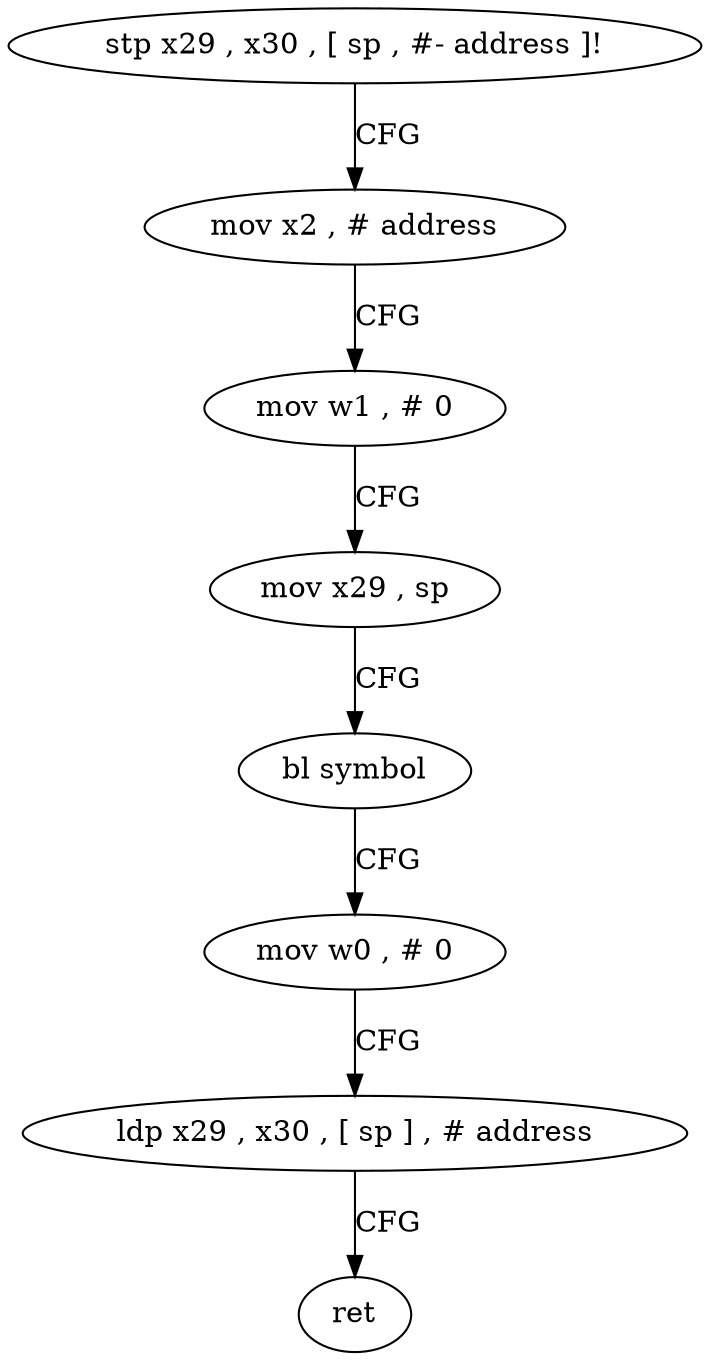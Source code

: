 digraph "func" {
"198304" [label = "stp x29 , x30 , [ sp , #- address ]!" ]
"198308" [label = "mov x2 , # address" ]
"198312" [label = "mov w1 , # 0" ]
"198316" [label = "mov x29 , sp" ]
"198320" [label = "bl symbol" ]
"198324" [label = "mov w0 , # 0" ]
"198328" [label = "ldp x29 , x30 , [ sp ] , # address" ]
"198332" [label = "ret" ]
"198304" -> "198308" [ label = "CFG" ]
"198308" -> "198312" [ label = "CFG" ]
"198312" -> "198316" [ label = "CFG" ]
"198316" -> "198320" [ label = "CFG" ]
"198320" -> "198324" [ label = "CFG" ]
"198324" -> "198328" [ label = "CFG" ]
"198328" -> "198332" [ label = "CFG" ]
}
